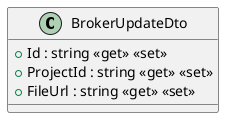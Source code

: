 @startuml
class BrokerUpdateDto {
    + Id : string <<get>> <<set>>
    + ProjectId : string <<get>> <<set>>
    + FileUrl : string <<get>> <<set>>
}
@enduml
